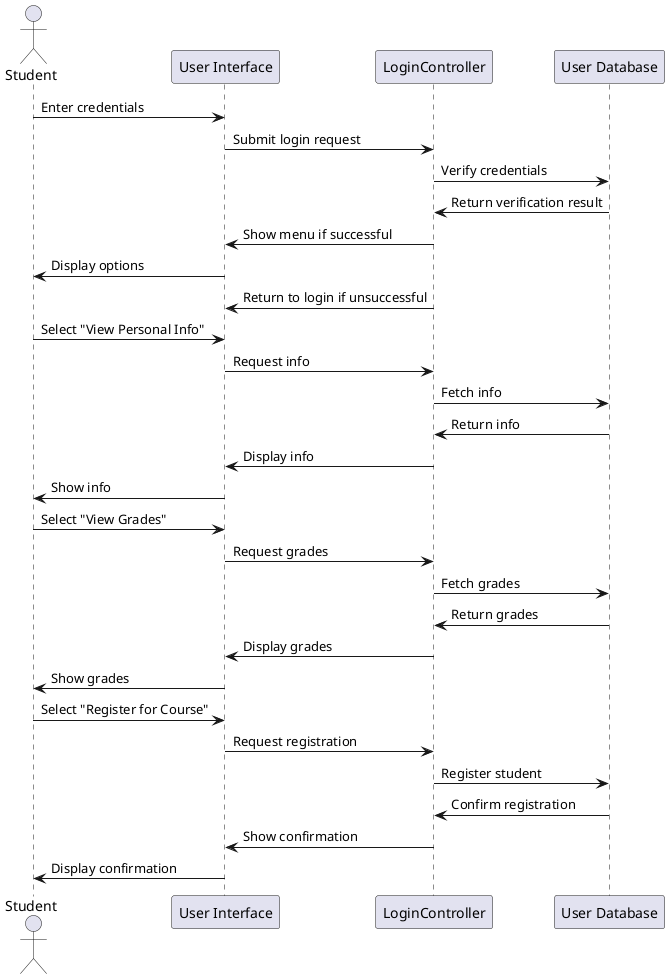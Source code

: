 @startuml

actor Student

participant "User Interface" as UI
participant "LoginController" as LC
participant "User Database" as DB

Student -> UI : Enter credentials
UI -> LC : Submit login request
LC -> DB : Verify credentials
DB -> LC : Return verification result
LC -> UI : Show menu if successful
UI -> Student : Display options
LC -> UI : Return to login if unsuccessful

Student -> UI : Select "View Personal Info"
UI -> LC : Request info
LC -> DB : Fetch info
DB -> LC : Return info
LC -> UI : Display info
UI -> Student : Show info

Student -> UI : Select "View Grades"
UI -> LC : Request grades
LC -> DB : Fetch grades
DB -> LC : Return grades
LC -> UI : Display grades
UI -> Student : Show grades

Student -> UI : Select "Register for Course"
UI -> LC : Request registration
LC -> DB : Register student
DB -> LC : Confirm registration
LC -> UI : Show confirmation
UI -> Student : Display confirmation

@enduml
